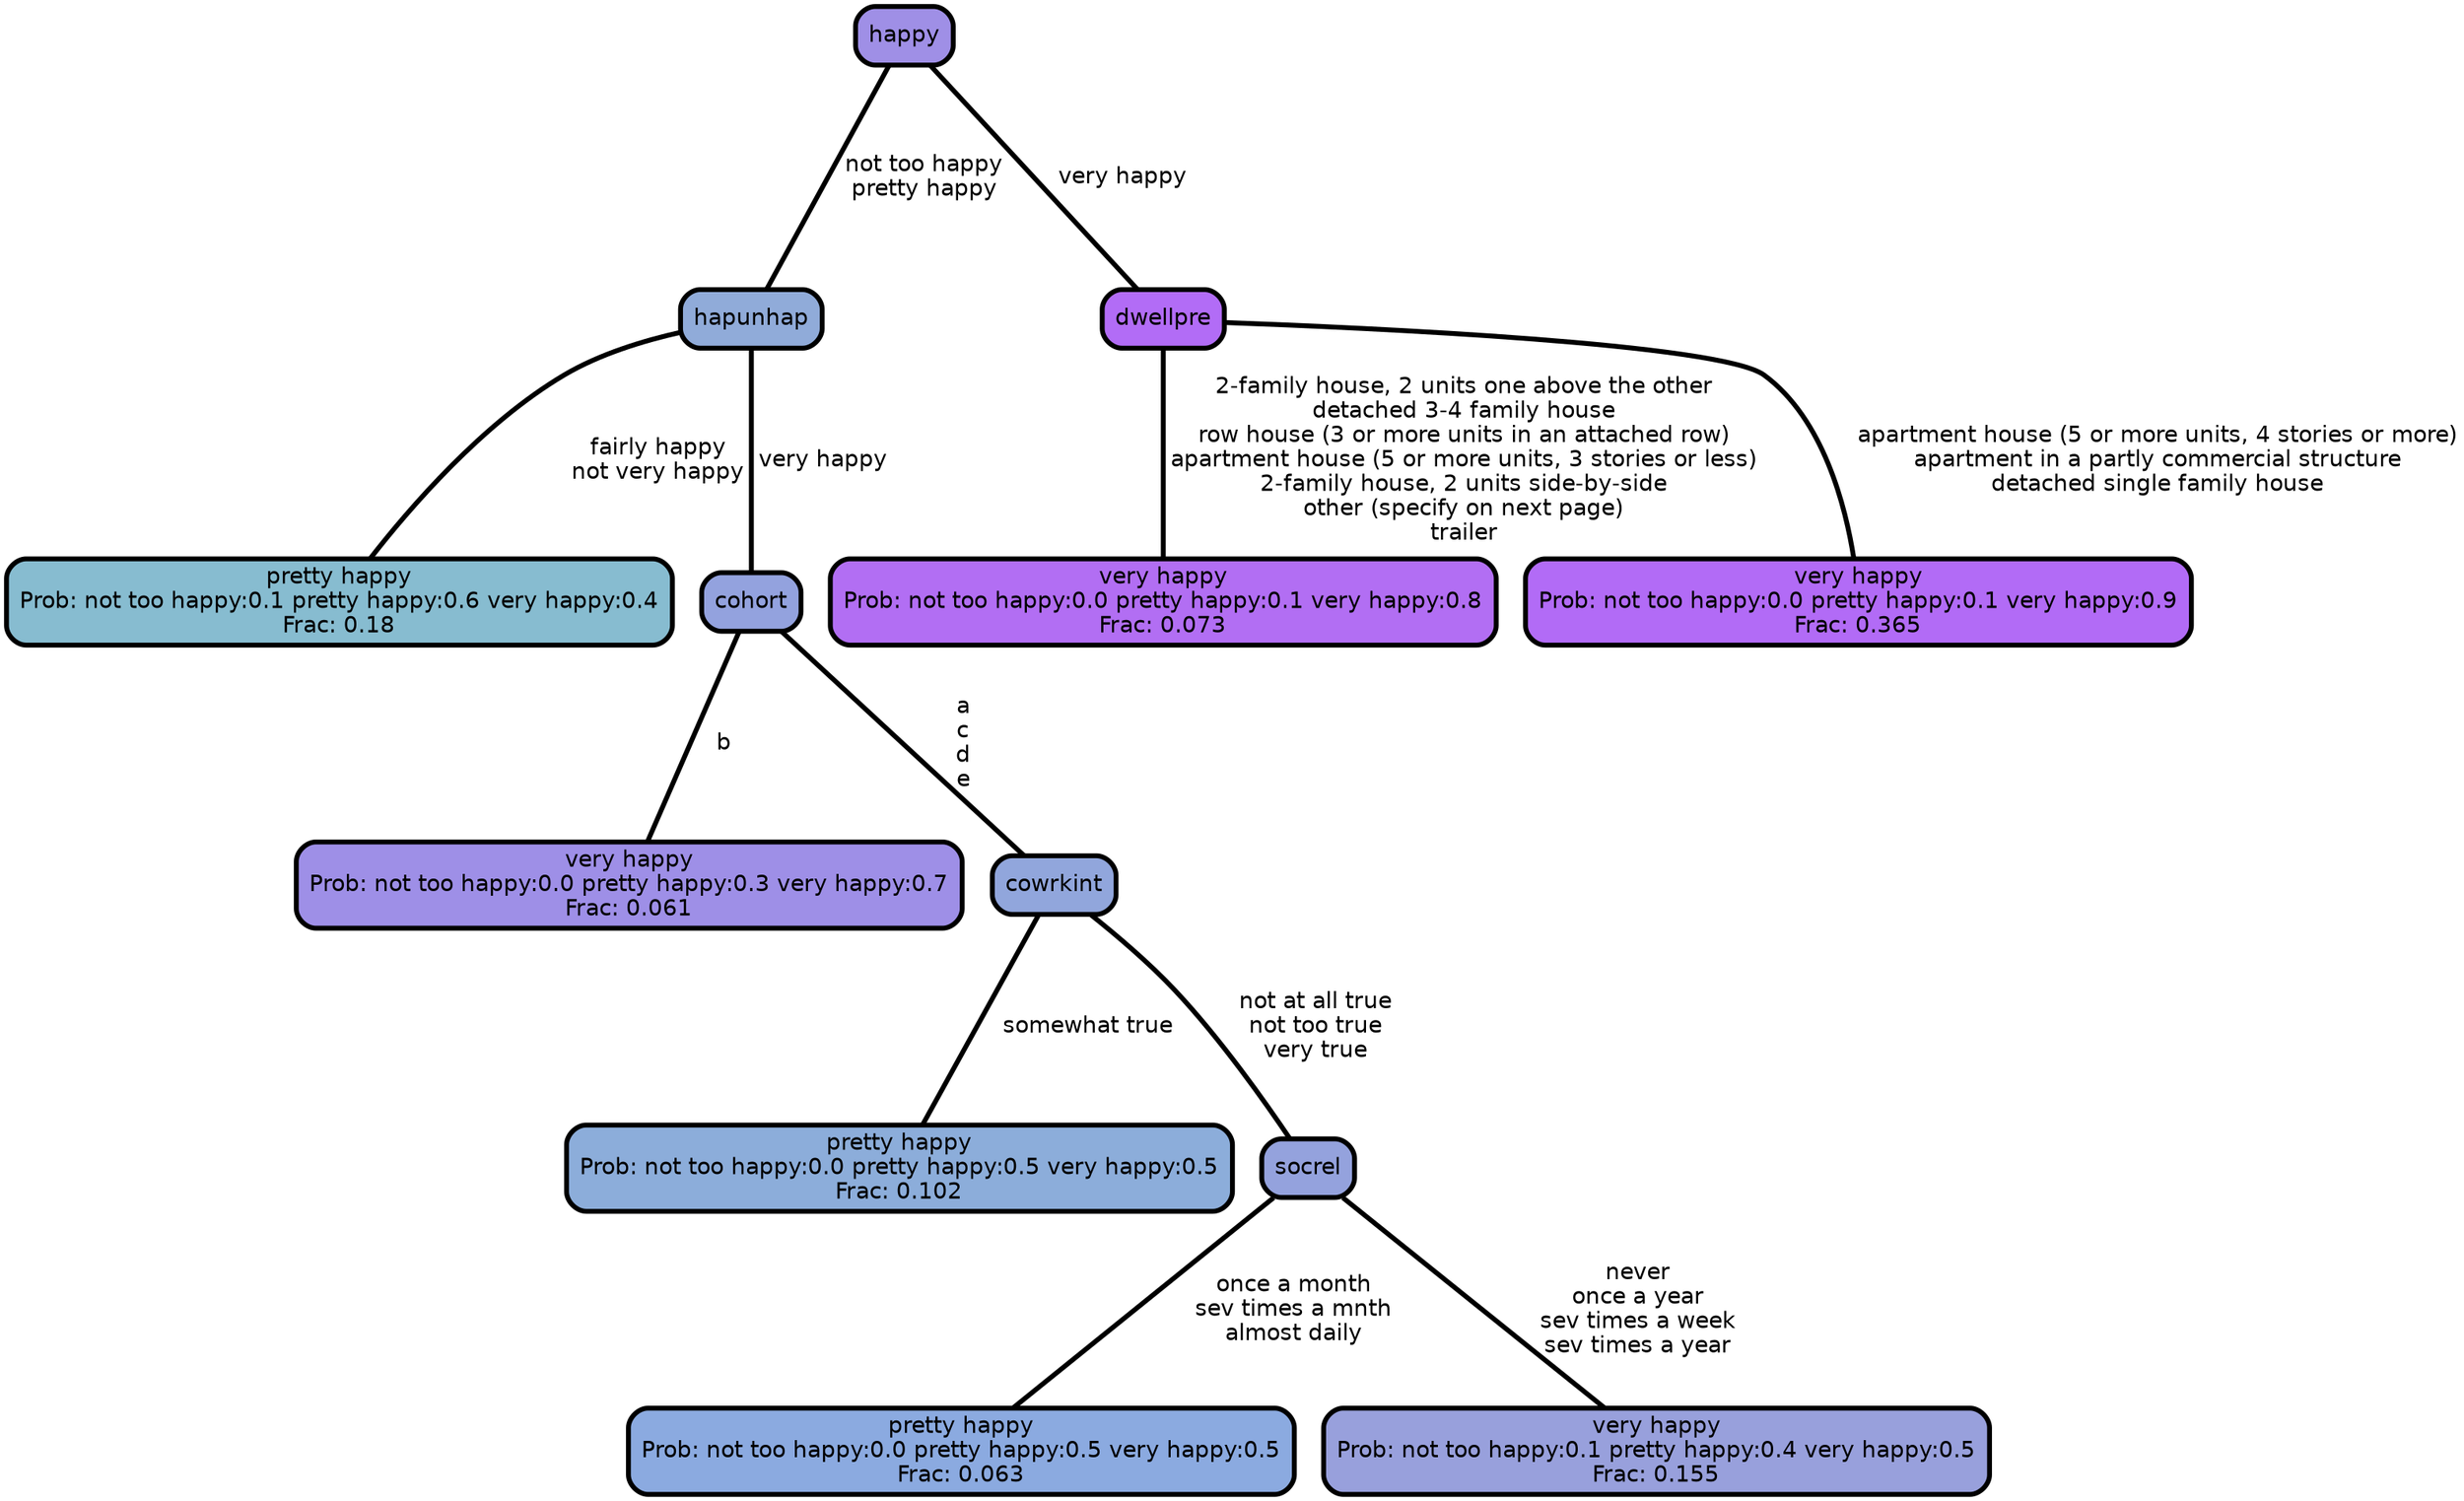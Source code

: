 graph Tree {
node [shape=box, style="filled, rounded",color="black",penwidth="3",fontcolor="black",                 fontname=helvetica] ;
graph [ranksep="0 equally", splines=straight,                 bgcolor=transparent, dpi=200] ;
edge [fontname=helvetica, color=black] ;
0 [label="pretty happy
Prob: not too happy:0.1 pretty happy:0.6 very happy:0.4
Frac: 0.18", fillcolor="#87bcd0"] ;
1 [label="hapunhap", fillcolor="#90abd9"] ;
2 [label="very happy
Prob: not too happy:0.0 pretty happy:0.3 very happy:0.7
Frac: 0.061", fillcolor="#9e8fe7"] ;
3 [label="cohort", fillcolor="#93a2de"] ;
4 [label="pretty happy
Prob: not too happy:0.0 pretty happy:0.5 very happy:0.5
Frac: 0.102", fillcolor="#8cadda"] ;
5 [label="cowrkint", fillcolor="#91a6dc"] ;
6 [label="pretty happy
Prob: not too happy:0.0 pretty happy:0.5 very happy:0.5
Frac: 0.063", fillcolor="#8baae0"] ;
7 [label="socrel", fillcolor="#94a2dd"] ;
8 [label="very happy
Prob: not too happy:0.1 pretty happy:0.4 very happy:0.5
Frac: 0.155", fillcolor="#98a0dc"] ;
9 [label="happy", fillcolor="#9f8fe6"] ;
10 [label="very happy
Prob: not too happy:0.0 pretty happy:0.1 very happy:0.8
Frac: 0.073", fillcolor="#b26ef3"] ;
11 [label="dwellpre", fillcolor="#b26cf6"] ;
12 [label="very happy
Prob: not too happy:0.0 pretty happy:0.1 very happy:0.9
Frac: 0.365", fillcolor="#b26bf6"] ;
1 -- 0 [label=" fairly happy\n not very happy",penwidth=3] ;
1 -- 3 [label=" very happy",penwidth=3] ;
3 -- 2 [label=" b",penwidth=3] ;
3 -- 5 [label=" a\n c\n d\n e",penwidth=3] ;
5 -- 4 [label=" somewhat true",penwidth=3] ;
5 -- 7 [label=" not at all true\n not too true\n very true",penwidth=3] ;
7 -- 6 [label=" once a month\n sev times a mnth\n almost daily",penwidth=3] ;
7 -- 8 [label=" never\n once a year\n sev times a week\n sev times a year",penwidth=3] ;
9 -- 1 [label=" not too happy\n pretty happy",penwidth=3] ;
9 -- 11 [label=" very happy",penwidth=3] ;
11 -- 10 [label=" 2-family house, 2 units one above the other\n detached 3-4 family house\n row house (3 or more units in an attached row)\n apartment house (5 or more units, 3 stories or less)\n 2-family house, 2 units side-by-side\n other (specify on next page)\n trailer",penwidth=3] ;
11 -- 12 [label=" apartment house (5 or more units, 4 stories or more)\n apartment in a partly commercial structure\n detached single family house",penwidth=3] ;
{rank = same;}}